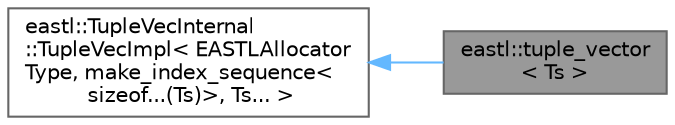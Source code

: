 digraph "eastl::tuple_vector&lt; Ts &gt;"
{
 // LATEX_PDF_SIZE
  bgcolor="transparent";
  edge [fontname=Helvetica,fontsize=10,labelfontname=Helvetica,labelfontsize=10];
  node [fontname=Helvetica,fontsize=10,shape=box,height=0.2,width=0.4];
  rankdir="LR";
  Node1 [id="Node000001",label="eastl::tuple_vector\l\< Ts \>",height=0.2,width=0.4,color="gray40", fillcolor="grey60", style="filled", fontcolor="black",tooltip=" "];
  Node2 -> Node1 [id="edge2_Node000001_Node000002",dir="back",color="steelblue1",style="solid",tooltip=" "];
  Node2 [id="Node000002",label="eastl::TupleVecInternal\l::TupleVecImpl\< EASTLAllocator\lType, make_index_sequence\<\l sizeof...(Ts)\>, Ts... \>",height=0.2,width=0.4,color="gray40", fillcolor="white", style="filled",URL="$classeastl_1_1_tuple_vec_internal_1_1_tuple_vec_impl.html",tooltip=" "];
}
